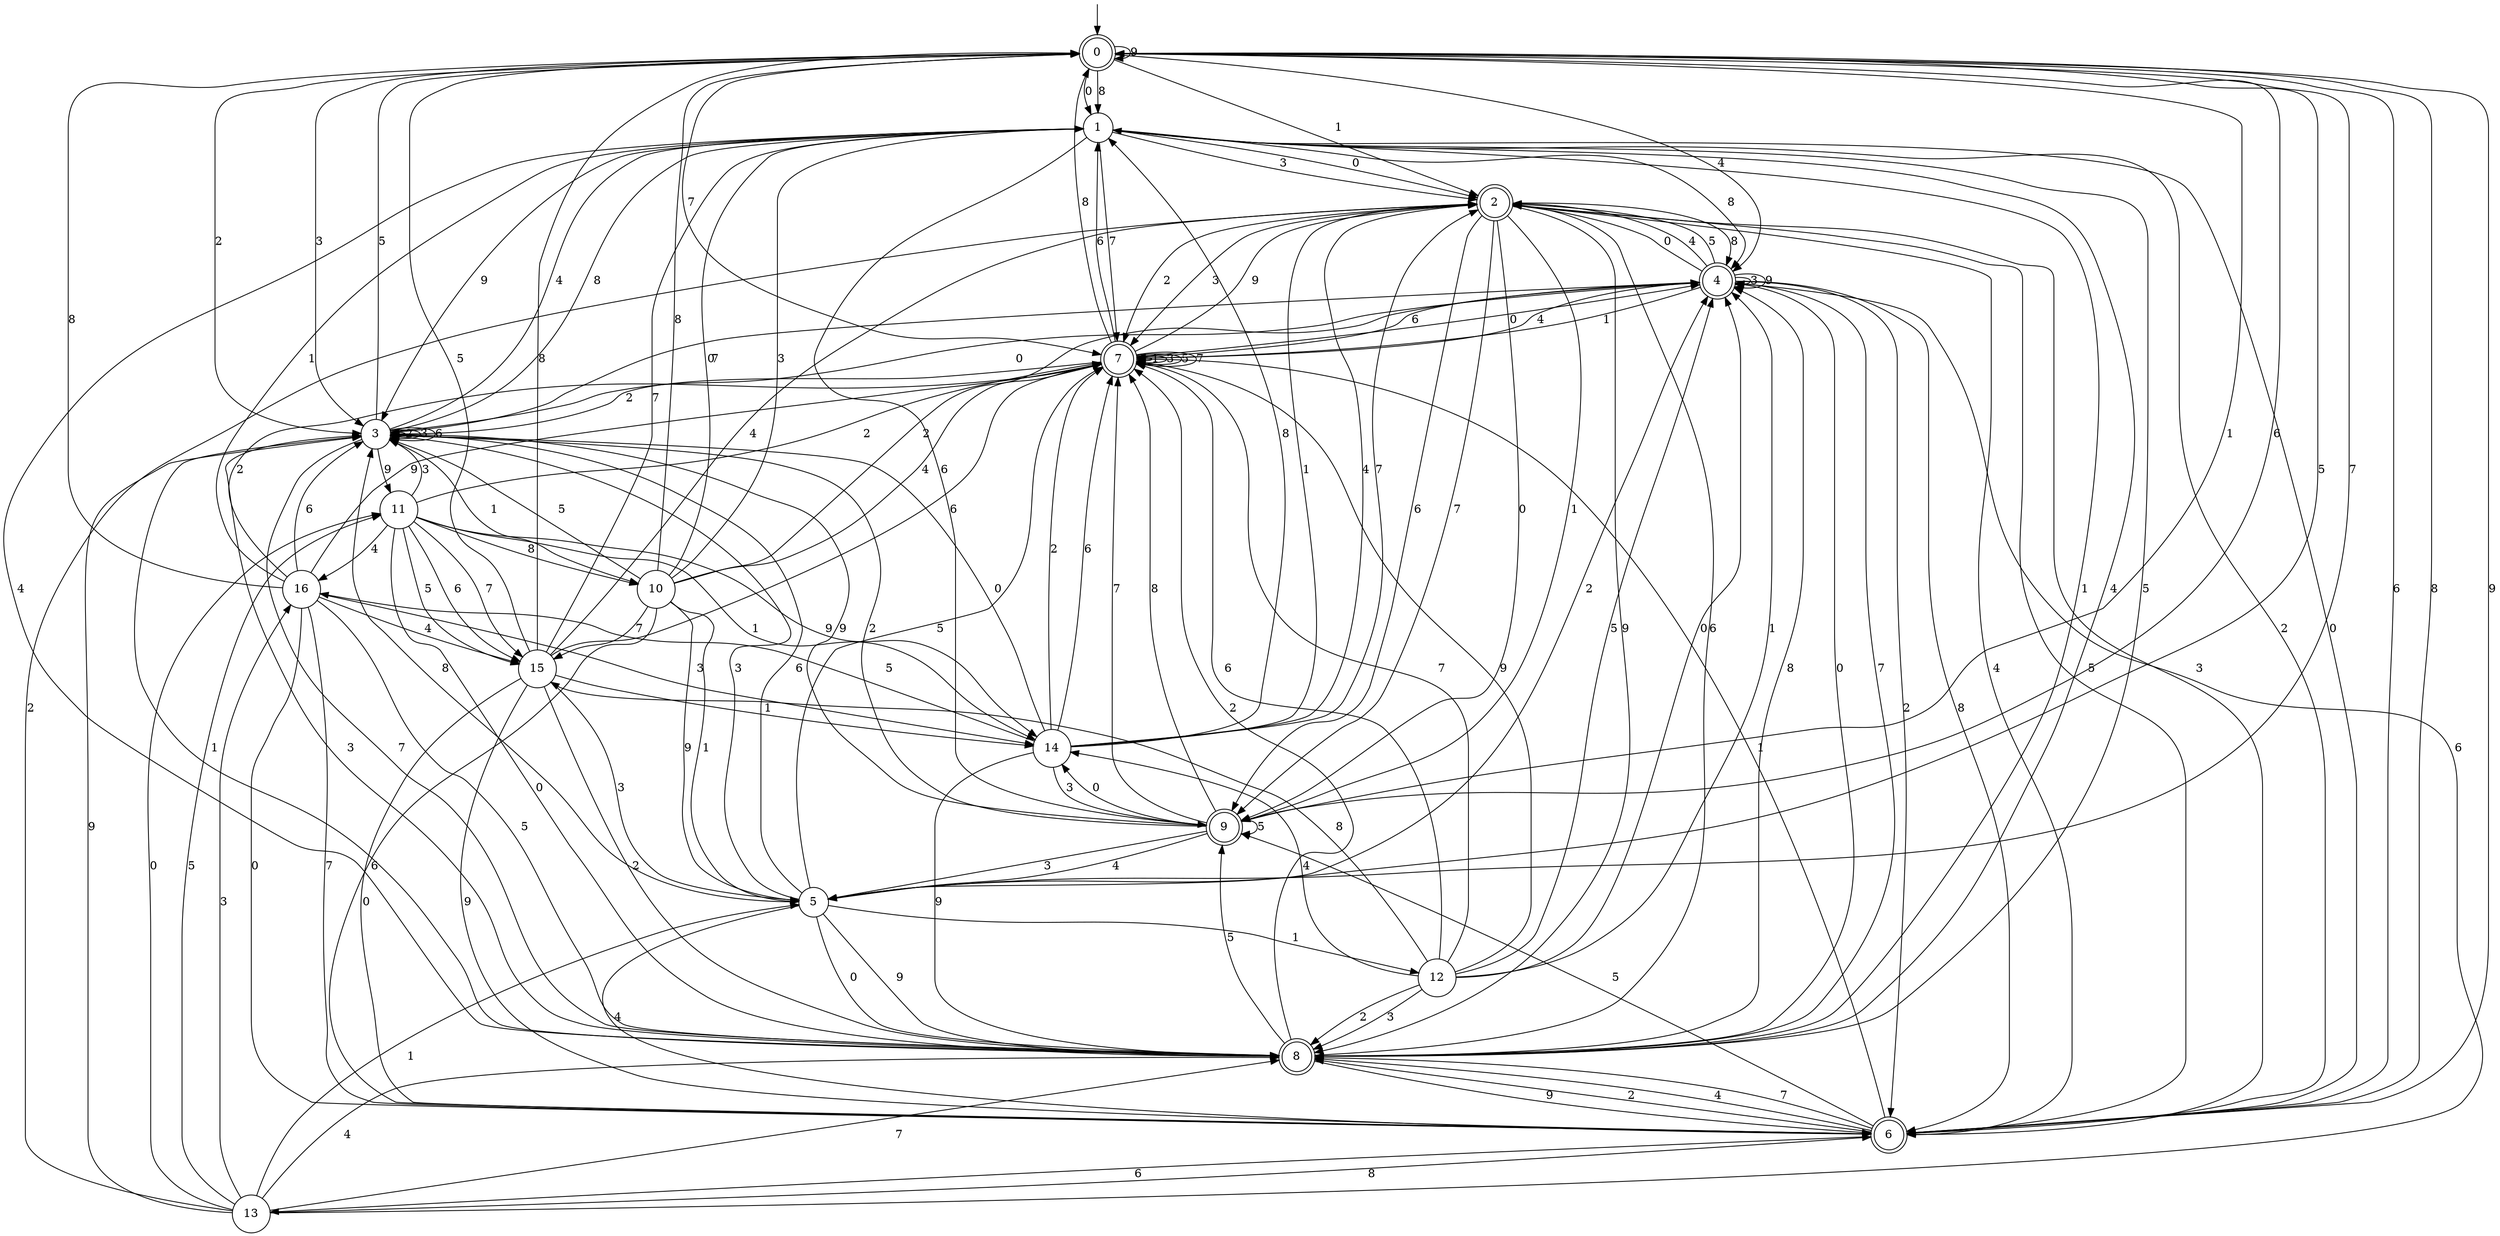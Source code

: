 digraph g {

	s0 [shape="doublecircle" label="0"];
	s1 [shape="circle" label="1"];
	s2 [shape="doublecircle" label="2"];
	s3 [shape="circle" label="3"];
	s4 [shape="doublecircle" label="4"];
	s5 [shape="circle" label="5"];
	s6 [shape="doublecircle" label="6"];
	s7 [shape="doublecircle" label="7"];
	s8 [shape="doublecircle" label="8"];
	s9 [shape="doublecircle" label="9"];
	s10 [shape="circle" label="10"];
	s11 [shape="circle" label="11"];
	s12 [shape="circle" label="12"];
	s13 [shape="circle" label="13"];
	s14 [shape="circle" label="14"];
	s15 [shape="circle" label="15"];
	s16 [shape="circle" label="16"];
	s0 -> s1 [label="0"];
	s0 -> s2 [label="1"];
	s0 -> s3 [label="2"];
	s0 -> s3 [label="3"];
	s0 -> s4 [label="4"];
	s0 -> s5 [label="5"];
	s0 -> s6 [label="6"];
	s0 -> s7 [label="7"];
	s0 -> s1 [label="8"];
	s0 -> s0 [label="9"];
	s1 -> s2 [label="0"];
	s1 -> s8 [label="1"];
	s1 -> s6 [label="2"];
	s1 -> s2 [label="3"];
	s1 -> s8 [label="4"];
	s1 -> s8 [label="5"];
	s1 -> s9 [label="6"];
	s1 -> s7 [label="7"];
	s1 -> s4 [label="8"];
	s1 -> s3 [label="9"];
	s2 -> s9 [label="0"];
	s2 -> s9 [label="1"];
	s2 -> s7 [label="2"];
	s2 -> s7 [label="3"];
	s2 -> s6 [label="4"];
	s2 -> s6 [label="5"];
	s2 -> s9 [label="6"];
	s2 -> s9 [label="7"];
	s2 -> s4 [label="8"];
	s2 -> s8 [label="9"];
	s3 -> s4 [label="0"];
	s3 -> s10 [label="1"];
	s3 -> s3 [label="2"];
	s3 -> s3 [label="3"];
	s3 -> s1 [label="4"];
	s3 -> s0 [label="5"];
	s3 -> s3 [label="6"];
	s3 -> s8 [label="7"];
	s3 -> s1 [label="8"];
	s3 -> s11 [label="9"];
	s4 -> s2 [label="0"];
	s4 -> s7 [label="1"];
	s4 -> s6 [label="2"];
	s4 -> s4 [label="3"];
	s4 -> s2 [label="4"];
	s4 -> s2 [label="5"];
	s4 -> s7 [label="6"];
	s4 -> s3 [label="7"];
	s4 -> s6 [label="8"];
	s4 -> s4 [label="9"];
	s5 -> s8 [label="0"];
	s5 -> s12 [label="1"];
	s5 -> s4 [label="2"];
	s5 -> s3 [label="3"];
	s5 -> s6 [label="4"];
	s5 -> s7 [label="5"];
	s5 -> s3 [label="6"];
	s5 -> s0 [label="7"];
	s5 -> s3 [label="8"];
	s5 -> s8 [label="9"];
	s6 -> s1 [label="0"];
	s6 -> s7 [label="1"];
	s6 -> s8 [label="2"];
	s6 -> s2 [label="3"];
	s6 -> s8 [label="4"];
	s6 -> s9 [label="5"];
	s6 -> s13 [label="6"];
	s6 -> s8 [label="7"];
	s6 -> s0 [label="8"];
	s6 -> s0 [label="9"];
	s7 -> s4 [label="0"];
	s7 -> s7 [label="1"];
	s7 -> s3 [label="2"];
	s7 -> s7 [label="3"];
	s7 -> s4 [label="4"];
	s7 -> s7 [label="5"];
	s7 -> s1 [label="6"];
	s7 -> s7 [label="7"];
	s7 -> s0 [label="8"];
	s7 -> s2 [label="9"];
	s8 -> s4 [label="0"];
	s8 -> s3 [label="1"];
	s8 -> s7 [label="2"];
	s8 -> s3 [label="3"];
	s8 -> s1 [label="4"];
	s8 -> s9 [label="5"];
	s8 -> s2 [label="6"];
	s8 -> s4 [label="7"];
	s8 -> s4 [label="8"];
	s8 -> s6 [label="9"];
	s9 -> s14 [label="0"];
	s9 -> s0 [label="1"];
	s9 -> s3 [label="2"];
	s9 -> s5 [label="3"];
	s9 -> s5 [label="4"];
	s9 -> s9 [label="5"];
	s9 -> s0 [label="6"];
	s9 -> s7 [label="7"];
	s9 -> s7 [label="8"];
	s9 -> s3 [label="9"];
	s10 -> s1 [label="0"];
	s10 -> s5 [label="1"];
	s10 -> s4 [label="2"];
	s10 -> s1 [label="3"];
	s10 -> s7 [label="4"];
	s10 -> s3 [label="5"];
	s10 -> s6 [label="6"];
	s10 -> s15 [label="7"];
	s10 -> s0 [label="8"];
	s10 -> s5 [label="9"];
	s11 -> s8 [label="0"];
	s11 -> s14 [label="1"];
	s11 -> s7 [label="2"];
	s11 -> s3 [label="3"];
	s11 -> s16 [label="4"];
	s11 -> s15 [label="5"];
	s11 -> s15 [label="6"];
	s11 -> s15 [label="7"];
	s11 -> s10 [label="8"];
	s11 -> s14 [label="9"];
	s12 -> s4 [label="0"];
	s12 -> s4 [label="1"];
	s12 -> s8 [label="2"];
	s12 -> s8 [label="3"];
	s12 -> s14 [label="4"];
	s12 -> s4 [label="5"];
	s12 -> s7 [label="6"];
	s12 -> s7 [label="7"];
	s12 -> s15 [label="8"];
	s12 -> s7 [label="9"];
	s13 -> s11 [label="0"];
	s13 -> s5 [label="1"];
	s13 -> s2 [label="2"];
	s13 -> s16 [label="3"];
	s13 -> s8 [label="4"];
	s13 -> s11 [label="5"];
	s13 -> s4 [label="6"];
	s13 -> s8 [label="7"];
	s13 -> s6 [label="8"];
	s13 -> s3 [label="9"];
	s14 -> s3 [label="0"];
	s14 -> s2 [label="1"];
	s14 -> s7 [label="2"];
	s14 -> s9 [label="3"];
	s14 -> s2 [label="4"];
	s14 -> s16 [label="5"];
	s14 -> s7 [label="6"];
	s14 -> s2 [label="7"];
	s14 -> s1 [label="8"];
	s14 -> s8 [label="9"];
	s15 -> s6 [label="0"];
	s15 -> s14 [label="1"];
	s15 -> s8 [label="2"];
	s15 -> s5 [label="3"];
	s15 -> s2 [label="4"];
	s15 -> s0 [label="5"];
	s15 -> s7 [label="6"];
	s15 -> s1 [label="7"];
	s15 -> s0 [label="8"];
	s15 -> s6 [label="9"];
	s16 -> s6 [label="0"];
	s16 -> s1 [label="1"];
	s16 -> s7 [label="2"];
	s16 -> s14 [label="3"];
	s16 -> s15 [label="4"];
	s16 -> s8 [label="5"];
	s16 -> s3 [label="6"];
	s16 -> s6 [label="7"];
	s16 -> s0 [label="8"];
	s16 -> s7 [label="9"];

__start0 [label="" shape="none" width="0" height="0"];
__start0 -> s0;

}
